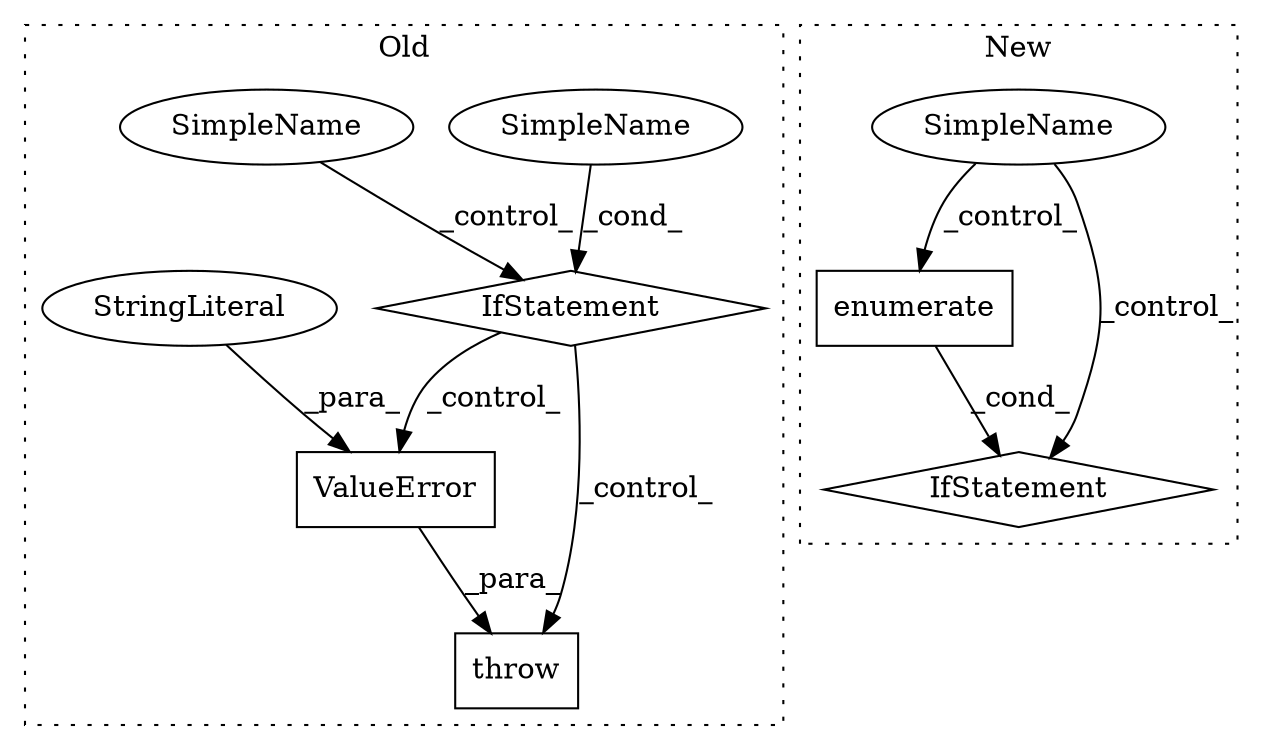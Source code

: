 digraph G {
subgraph cluster0 {
1 [label="ValueError" a="32" s="27413,27479" l="11,1" shape="box"];
3 [label="throw" a="53" s="27407" l="6" shape="box"];
4 [label="SimpleName" a="42" s="" l="" shape="ellipse"];
5 [label="IfStatement" a="25" s="27360,27395" l="4,2" shape="diamond"];
7 [label="SimpleName" a="42" s="" l="" shape="ellipse"];
9 [label="StringLiteral" a="45" s="27424" l="55" shape="ellipse"];
label = "Old";
style="dotted";
}
subgraph cluster1 {
2 [label="enumerate" a="32" s="27240,27259" l="10,1" shape="box"];
6 [label="IfStatement" a="25" s="27272,27304" l="4,2" shape="diamond"];
8 [label="SimpleName" a="42" s="" l="" shape="ellipse"];
label = "New";
style="dotted";
}
1 -> 3 [label="_para_"];
2 -> 6 [label="_cond_"];
4 -> 5 [label="_cond_"];
5 -> 1 [label="_control_"];
5 -> 3 [label="_control_"];
7 -> 5 [label="_control_"];
8 -> 6 [label="_control_"];
8 -> 2 [label="_control_"];
9 -> 1 [label="_para_"];
}